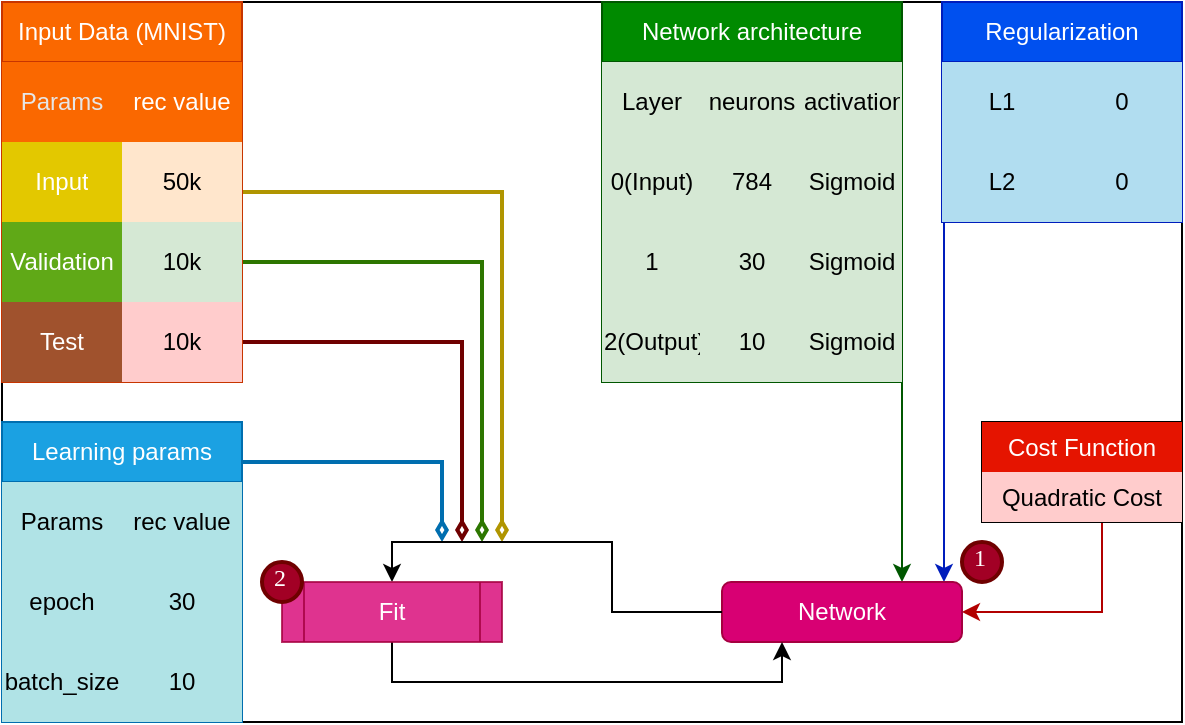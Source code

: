 <mxfile version="14.3.1" type="device"><diagram id="hu5S7Qmmg3-LYEdWmH_A" name="Page-1"><mxGraphModel dx="1422" dy="825" grid="1" gridSize="10" guides="1" tooltips="1" connect="1" arrows="1" fold="1" page="1" pageScale="1" pageWidth="850" pageHeight="1100" math="0" shadow="0"><root><mxCell id="0"/><mxCell id="1" parent="0"/><mxCell id="WieeySJ09fWWnG03N1RD-181" value="" style="rounded=0;whiteSpace=wrap;html=1;labelBackgroundColor=none;fontColor=#FFFFFF;fillColor=none;movable=0;resizable=0;rotatable=0;deletable=0;editable=0;connectable=0;" vertex="1" parent="1"><mxGeometry x="230" y="370" width="590" height="360" as="geometry"/></mxCell><mxCell id="WieeySJ09fWWnG03N1RD-134" style="edgeStyle=orthogonalEdgeStyle;rounded=0;orthogonalLoop=1;jettySize=auto;html=1;entryX=0.75;entryY=0;entryDx=0;entryDy=0;fillColor=#008a00;strokeColor=#005700;" edge="1" parent="1" source="WieeySJ09fWWnG03N1RD-120" target="WieeySJ09fWWnG03N1RD-34"><mxGeometry relative="1" as="geometry"><Array as="points"><mxPoint x="680" y="590"/><mxPoint x="680" y="590"/></Array></mxGeometry></mxCell><mxCell id="WieeySJ09fWWnG03N1RD-179" style="edgeStyle=orthogonalEdgeStyle;rounded=0;orthogonalLoop=1;jettySize=auto;html=1;entryX=1;entryY=0.5;entryDx=0;entryDy=0;endArrow=classic;endFill=1;strokeWidth=1;fontColor=#FFFFFF;fillColor=#e51400;strokeColor=#B20000;" edge="1" parent="1" source="WieeySJ09fWWnG03N1RD-174" target="WieeySJ09fWWnG03N1RD-34"><mxGeometry relative="1" as="geometry"><Array as="points"><mxPoint x="780" y="675"/></Array></mxGeometry></mxCell><mxCell id="WieeySJ09fWWnG03N1RD-145" style="edgeStyle=orthogonalEdgeStyle;rounded=0;orthogonalLoop=1;jettySize=auto;html=1;fillColor=#0050ef;strokeColor=#001DBC;strokeWidth=1;entryX=0.925;entryY=0;entryDx=0;entryDy=0;entryPerimeter=0;" edge="1" parent="1" source="WieeySJ09fWWnG03N1RD-135" target="WieeySJ09fWWnG03N1RD-34"><mxGeometry relative="1" as="geometry"><mxPoint x="740" y="640" as="targetPoint"/><Array as="points"><mxPoint x="701" y="530"/><mxPoint x="701" y="530"/></Array></mxGeometry></mxCell><mxCell id="WieeySJ09fWWnG03N1RD-150" style="edgeStyle=orthogonalEdgeStyle;rounded=0;orthogonalLoop=1;jettySize=auto;html=1;endArrow=diamondThin;endFill=0;fillColor=#1ba1e2;strokeColor=#006EAF;strokeWidth=2;" edge="1" parent="1" source="WieeySJ09fWWnG03N1RD-77"><mxGeometry relative="1" as="geometry"><mxPoint x="450" y="640" as="targetPoint"/><Array as="points"><mxPoint x="270" y="600"/><mxPoint x="450" y="600"/></Array></mxGeometry></mxCell><mxCell id="WieeySJ09fWWnG03N1RD-77" value="Learning params" style="shape=table;html=1;whiteSpace=wrap;startSize=30;container=1;collapsible=0;childLayout=tableLayout;fillColor=#1ba1e2;strokeColor=#006EAF;fontColor=#ffffff;" vertex="1" parent="1"><mxGeometry x="230" y="580" width="120" height="150" as="geometry"/></mxCell><mxCell id="WieeySJ09fWWnG03N1RD-78" value="" style="shape=partialRectangle;html=1;whiteSpace=wrap;collapsible=0;dropTarget=0;pointerEvents=0;fillColor=none;top=0;left=0;bottom=0;right=0;points=[[0,0.5],[1,0.5]];portConstraint=eastwest;noLabel=1;fontColor=none;" vertex="1" parent="WieeySJ09fWWnG03N1RD-77"><mxGeometry y="30" width="120" height="40" as="geometry"/></mxCell><mxCell id="WieeySJ09fWWnG03N1RD-79" value="&lt;span style=&quot;font-family: helvetica; font-size: 12px; font-style: normal; letter-spacing: normal; text-align: center; text-indent: 0px; text-transform: none; word-spacing: 0px; display: inline; float: none;&quot;&gt;Params&lt;/span&gt;" style="shape=partialRectangle;html=1;whiteSpace=wrap;connectable=0;overflow=hidden;fillColor=#b0e3e6;top=0;left=0;bottom=0;right=0;strokeColor=#0e8088;labelBackgroundColor=none;fontStyle=0" vertex="1" parent="WieeySJ09fWWnG03N1RD-78"><mxGeometry width="60" height="40" as="geometry"/></mxCell><mxCell id="WieeySJ09fWWnG03N1RD-80" value="&lt;span style=&quot;color: rgb(0, 0, 0); font-family: helvetica; font-size: 12px; font-style: normal; letter-spacing: normal; text-align: center; text-indent: 0px; text-transform: none; word-spacing: 0px; display: inline; float: none;&quot;&gt;rec value&lt;/span&gt;" style="shape=partialRectangle;html=1;whiteSpace=wrap;connectable=0;overflow=hidden;fillColor=#b0e3e6;top=0;left=0;bottom=0;right=0;strokeColor=#0e8088;fontStyle=0;labelBackgroundColor=none;" vertex="1" parent="WieeySJ09fWWnG03N1RD-78"><mxGeometry x="60" width="60" height="40" as="geometry"/></mxCell><mxCell id="WieeySJ09fWWnG03N1RD-83" value="" style="shape=partialRectangle;html=1;whiteSpace=wrap;collapsible=0;dropTarget=0;pointerEvents=0;fillColor=none;top=0;left=0;bottom=0;right=0;points=[[0,0.5],[1,0.5]];portConstraint=eastwest;" vertex="1" parent="WieeySJ09fWWnG03N1RD-77"><mxGeometry y="70" width="120" height="40" as="geometry"/></mxCell><mxCell id="WieeySJ09fWWnG03N1RD-84" value="&lt;span&gt;epoch&lt;/span&gt;" style="shape=partialRectangle;html=1;whiteSpace=wrap;connectable=0;overflow=hidden;fillColor=#b0e3e6;top=0;left=0;bottom=0;right=0;strokeColor=#0e8088;" vertex="1" parent="WieeySJ09fWWnG03N1RD-83"><mxGeometry width="60" height="40" as="geometry"/></mxCell><mxCell id="WieeySJ09fWWnG03N1RD-85" value="&lt;span&gt;30&lt;/span&gt;" style="shape=partialRectangle;html=1;whiteSpace=wrap;connectable=0;overflow=hidden;fillColor=#b0e3e6;top=0;left=0;bottom=0;right=0;strokeColor=#0e8088;" vertex="1" parent="WieeySJ09fWWnG03N1RD-83"><mxGeometry x="60" width="60" height="40" as="geometry"/></mxCell><mxCell id="WieeySJ09fWWnG03N1RD-88" value="" style="shape=partialRectangle;html=1;whiteSpace=wrap;collapsible=0;dropTarget=0;pointerEvents=0;fillColor=none;top=0;left=0;bottom=0;right=0;points=[[0,0.5],[1,0.5]];portConstraint=eastwest;" vertex="1" parent="WieeySJ09fWWnG03N1RD-77"><mxGeometry y="110" width="120" height="40" as="geometry"/></mxCell><mxCell id="WieeySJ09fWWnG03N1RD-89" value="&lt;span&gt;batch_size&lt;/span&gt;" style="shape=partialRectangle;html=1;whiteSpace=wrap;connectable=0;overflow=hidden;fillColor=#b0e3e6;top=0;left=0;bottom=0;right=0;strokeColor=#0e8088;" vertex="1" parent="WieeySJ09fWWnG03N1RD-88"><mxGeometry width="60" height="40" as="geometry"/></mxCell><mxCell id="WieeySJ09fWWnG03N1RD-90" value="10" style="shape=partialRectangle;html=1;whiteSpace=wrap;connectable=0;overflow=hidden;fillColor=#b0e3e6;top=0;left=0;bottom=0;right=0;strokeColor=#0e8088;" vertex="1" parent="WieeySJ09fWWnG03N1RD-88"><mxGeometry x="60" width="60" height="40" as="geometry"/></mxCell><mxCell id="WieeySJ09fWWnG03N1RD-156" style="edgeStyle=orthogonalEdgeStyle;rounded=0;orthogonalLoop=1;jettySize=auto;html=1;fillColor=#a20025;strokeColor=#6F0000;strokeWidth=2;endArrow=diamondThin;endFill=0;" edge="1" parent="1" source="WieeySJ09fWWnG03N1RD-107"><mxGeometry relative="1" as="geometry"><mxPoint x="460" y="640" as="targetPoint"/><Array as="points"><mxPoint x="460" y="540"/></Array></mxGeometry></mxCell><mxCell id="WieeySJ09fWWnG03N1RD-157" style="edgeStyle=orthogonalEdgeStyle;rounded=0;orthogonalLoop=1;jettySize=auto;html=1;fillColor=#60a917;strokeColor=#2D7600;strokeWidth=2;endArrow=diamondThin;endFill=0;" edge="1" parent="1" source="WieeySJ09fWWnG03N1RD-107"><mxGeometry relative="1" as="geometry"><mxPoint x="470" y="640" as="targetPoint"/><Array as="points"><mxPoint x="470" y="500"/></Array></mxGeometry></mxCell><mxCell id="WieeySJ09fWWnG03N1RD-158" style="edgeStyle=orthogonalEdgeStyle;rounded=0;orthogonalLoop=1;jettySize=auto;html=1;fillColor=#e3c800;strokeColor=#B09500;strokeWidth=2;endArrow=diamondThin;endFill=0;" edge="1" parent="1" source="WieeySJ09fWWnG03N1RD-107"><mxGeometry relative="1" as="geometry"><mxPoint x="480" y="640" as="targetPoint"/><Array as="points"><mxPoint x="480" y="465"/><mxPoint x="480" y="640"/></Array></mxGeometry></mxCell><mxCell id="WieeySJ09fWWnG03N1RD-107" value="Input Data (MNIST)" style="shape=table;html=1;whiteSpace=wrap;startSize=30;container=1;collapsible=0;childLayout=tableLayout;fillColor=#fa6800;strokeColor=#C73500;fontColor=#ffffff;" vertex="1" parent="1"><mxGeometry x="230" y="370" width="120" height="190" as="geometry"/></mxCell><mxCell id="WieeySJ09fWWnG03N1RD-108" value="" style="shape=partialRectangle;html=1;whiteSpace=wrap;collapsible=0;dropTarget=0;pointerEvents=0;fillColor=none;top=0;left=0;bottom=0;right=0;points=[[0,0.5],[1,0.5]];portConstraint=eastwest;" vertex="1" parent="WieeySJ09fWWnG03N1RD-107"><mxGeometry y="30" width="120" height="40" as="geometry"/></mxCell><mxCell id="WieeySJ09fWWnG03N1RD-109" value="&lt;span style=&quot;font-family: helvetica; font-size: 12px; font-style: normal; font-weight: 400; letter-spacing: normal; text-align: center; text-indent: 0px; text-transform: none; word-spacing: 0px; display: inline; float: none;&quot;&gt;Params&lt;/span&gt;" style="shape=partialRectangle;html=1;whiteSpace=wrap;connectable=0;overflow=hidden;fillColor=#fa6800;top=0;left=0;bottom=0;right=0;strokeColor=#C73500;labelBackgroundColor=none;fontColor=#E6E6E6;" vertex="1" parent="WieeySJ09fWWnG03N1RD-108"><mxGeometry width="60" height="40" as="geometry"/></mxCell><mxCell id="WieeySJ09fWWnG03N1RD-110" value="&lt;span style=&quot;font-family: helvetica; font-size: 12px; font-style: normal; font-weight: 400; letter-spacing: normal; text-align: center; text-indent: 0px; text-transform: none; word-spacing: 0px; display: inline; float: none;&quot;&gt;rec value&lt;/span&gt;" style="shape=partialRectangle;html=1;whiteSpace=wrap;connectable=0;overflow=hidden;fillColor=#fa6800;top=0;left=0;bottom=0;right=0;strokeColor=#C73500;labelBackgroundColor=none;fontColor=#FFFFFF;" vertex="1" parent="WieeySJ09fWWnG03N1RD-108"><mxGeometry x="60" width="60" height="40" as="geometry"/></mxCell><mxCell id="WieeySJ09fWWnG03N1RD-111" value="" style="shape=partialRectangle;html=1;whiteSpace=wrap;collapsible=0;dropTarget=0;pointerEvents=0;fillColor=none;top=0;left=0;bottom=0;right=0;points=[[0,0.5],[1,0.5]];portConstraint=eastwest;" vertex="1" parent="WieeySJ09fWWnG03N1RD-107"><mxGeometry y="70" width="120" height="40" as="geometry"/></mxCell><mxCell id="WieeySJ09fWWnG03N1RD-112" value="Input" style="shape=partialRectangle;html=1;whiteSpace=wrap;connectable=0;overflow=hidden;fillColor=#e3c800;top=0;left=0;bottom=0;right=0;strokeColor=#B09500;fontColor=#ffffff;" vertex="1" parent="WieeySJ09fWWnG03N1RD-111"><mxGeometry width="60" height="40" as="geometry"/></mxCell><mxCell id="WieeySJ09fWWnG03N1RD-113" value="&lt;span&gt;50k&lt;/span&gt;" style="shape=partialRectangle;html=1;whiteSpace=wrap;connectable=0;overflow=hidden;fillColor=#ffe6cc;top=0;left=0;bottom=0;right=0;strokeColor=#d79b00;" vertex="1" parent="WieeySJ09fWWnG03N1RD-111"><mxGeometry x="60" width="60" height="40" as="geometry"/></mxCell><mxCell id="WieeySJ09fWWnG03N1RD-114" value="" style="shape=partialRectangle;html=1;whiteSpace=wrap;collapsible=0;dropTarget=0;pointerEvents=0;fillColor=none;top=0;left=0;bottom=0;right=0;points=[[0,0.5],[1,0.5]];portConstraint=eastwest;" vertex="1" parent="WieeySJ09fWWnG03N1RD-107"><mxGeometry y="110" width="120" height="40" as="geometry"/></mxCell><mxCell id="WieeySJ09fWWnG03N1RD-115" value="&lt;span&gt;Validation&lt;/span&gt;" style="shape=partialRectangle;html=1;whiteSpace=wrap;connectable=0;overflow=hidden;fillColor=#60a917;top=0;left=0;bottom=0;right=0;strokeColor=#2D7600;fontColor=#ffffff;" vertex="1" parent="WieeySJ09fWWnG03N1RD-114"><mxGeometry width="60" height="40" as="geometry"/></mxCell><mxCell id="WieeySJ09fWWnG03N1RD-116" value="10k" style="shape=partialRectangle;html=1;whiteSpace=wrap;connectable=0;overflow=hidden;fillColor=#d5e8d4;top=0;left=0;bottom=0;right=0;strokeColor=#82b366;" vertex="1" parent="WieeySJ09fWWnG03N1RD-114"><mxGeometry x="60" width="60" height="40" as="geometry"/></mxCell><mxCell id="WieeySJ09fWWnG03N1RD-117" style="shape=partialRectangle;html=1;whiteSpace=wrap;collapsible=0;dropTarget=0;pointerEvents=0;fillColor=none;top=0;left=0;bottom=0;right=0;points=[[0,0.5],[1,0.5]];portConstraint=eastwest;" vertex="1" parent="WieeySJ09fWWnG03N1RD-107"><mxGeometry y="150" width="120" height="40" as="geometry"/></mxCell><mxCell id="WieeySJ09fWWnG03N1RD-118" value="Test" style="shape=partialRectangle;html=1;whiteSpace=wrap;connectable=0;overflow=hidden;fillColor=#a0522d;top=0;left=0;bottom=0;right=0;strokeColor=#6D1F00;fontColor=#ffffff;" vertex="1" parent="WieeySJ09fWWnG03N1RD-117"><mxGeometry width="60" height="40" as="geometry"/></mxCell><mxCell id="WieeySJ09fWWnG03N1RD-119" value="10k" style="shape=partialRectangle;html=1;whiteSpace=wrap;connectable=0;overflow=hidden;fillColor=#ffcccc;top=0;left=0;bottom=0;right=0;strokeColor=#36393d;" vertex="1" parent="WieeySJ09fWWnG03N1RD-117"><mxGeometry x="60" width="60" height="40" as="geometry"/></mxCell><mxCell id="WieeySJ09fWWnG03N1RD-133" value="" style="group" vertex="1" connectable="0" parent="1"><mxGeometry x="540" y="650" width="130" height="40" as="geometry"/></mxCell><mxCell id="WieeySJ09fWWnG03N1RD-34" value="Network" style="rounded=1;whiteSpace=wrap;html=1;fillColor=#d80073;strokeColor=#A50040;fontColor=#ffffff;" vertex="1" parent="WieeySJ09fWWnG03N1RD-133"><mxGeometry x="50" y="10" width="120" height="30" as="geometry"/></mxCell><mxCell id="WieeySJ09fWWnG03N1RD-149" style="edgeStyle=orthogonalEdgeStyle;rounded=0;orthogonalLoop=1;jettySize=auto;html=1;entryX=0.25;entryY=1;entryDx=0;entryDy=0;" edge="1" parent="1" source="WieeySJ09fWWnG03N1RD-147" target="WieeySJ09fWWnG03N1RD-34"><mxGeometry relative="1" as="geometry"><Array as="points"><mxPoint x="425" y="710"/><mxPoint x="620" y="710"/></Array></mxGeometry></mxCell><mxCell id="WieeySJ09fWWnG03N1RD-148" style="edgeStyle=orthogonalEdgeStyle;rounded=0;orthogonalLoop=1;jettySize=auto;html=1;entryX=0.5;entryY=0;entryDx=0;entryDy=0;" edge="1" parent="1" source="WieeySJ09fWWnG03N1RD-34" target="WieeySJ09fWWnG03N1RD-147"><mxGeometry relative="1" as="geometry"/></mxCell><mxCell id="WieeySJ09fWWnG03N1RD-154" value="" style="group" vertex="1" connectable="0" parent="1"><mxGeometry x="360" y="650" width="120" height="40" as="geometry"/></mxCell><mxCell id="WieeySJ09fWWnG03N1RD-147" value="Fit" style="shape=process;whiteSpace=wrap;html=1;backgroundOutline=1;fillColor=#d80073;strokeColor=#A50040;fontColor=#ffffff;opacity=80;" vertex="1" parent="WieeySJ09fWWnG03N1RD-154"><mxGeometry x="10" y="10" width="110" height="30" as="geometry"/></mxCell><mxCell id="WieeySJ09fWWnG03N1RD-152" value="2" style="ellipse;whiteSpace=wrap;html=1;aspect=fixed;strokeWidth=2;fontFamily=Tahoma;spacingBottom=4;spacingRight=2;strokeColor=#6F0000;fillColor=#a20025;fontColor=#ffffff;" vertex="1" parent="WieeySJ09fWWnG03N1RD-154"><mxGeometry width="20" height="20" as="geometry"/></mxCell><mxCell id="WieeySJ09fWWnG03N1RD-120" value="Network architecture" style="shape=table;html=1;whiteSpace=wrap;startSize=30;container=1;collapsible=0;childLayout=tableLayout;fillColor=#008a00;strokeColor=#005700;fontColor=#ffffff;" vertex="1" parent="1"><mxGeometry x="530" y="370" width="150" height="190" as="geometry"/></mxCell><mxCell id="WieeySJ09fWWnG03N1RD-121" value="" style="shape=partialRectangle;html=1;whiteSpace=wrap;collapsible=0;dropTarget=0;pointerEvents=0;fillColor=none;top=0;left=0;bottom=0;right=0;points=[[0,0.5],[1,0.5]];portConstraint=eastwest;" vertex="1" parent="WieeySJ09fWWnG03N1RD-120"><mxGeometry y="30" width="150" height="40" as="geometry"/></mxCell><mxCell id="WieeySJ09fWWnG03N1RD-122" value="&lt;span style=&quot;color: rgb(0, 0, 0); font-family: helvetica; font-size: 12px; font-style: normal; font-weight: 400; letter-spacing: normal; text-align: center; text-indent: 0px; text-transform: none; word-spacing: 0px; display: inline; float: none;&quot;&gt;Layer&lt;/span&gt;" style="shape=partialRectangle;html=1;whiteSpace=wrap;connectable=0;overflow=hidden;fillColor=#d5e8d4;top=0;left=0;bottom=0;right=0;strokeColor=#82b366;labelBackgroundColor=none;" vertex="1" parent="WieeySJ09fWWnG03N1RD-121"><mxGeometry width="50" height="40" as="geometry"/></mxCell><mxCell id="WieeySJ09fWWnG03N1RD-123" value="&lt;span style=&quot;color: rgb(0, 0, 0); font-family: helvetica; font-size: 12px; font-style: normal; font-weight: 400; letter-spacing: normal; text-align: center; text-indent: 0px; text-transform: none; word-spacing: 0px; display: inline; float: none;&quot;&gt;neurons&lt;/span&gt;" style="shape=partialRectangle;html=1;whiteSpace=wrap;connectable=0;overflow=hidden;fillColor=#d5e8d4;top=0;left=0;bottom=0;right=0;strokeColor=#82b366;labelBackgroundColor=none;" vertex="1" parent="WieeySJ09fWWnG03N1RD-121"><mxGeometry x="50" width="50" height="40" as="geometry"/></mxCell><mxCell id="WieeySJ09fWWnG03N1RD-162" value="activation" style="shape=partialRectangle;html=1;whiteSpace=wrap;connectable=0;overflow=hidden;fillColor=#d5e8d4;top=0;left=0;bottom=0;right=0;strokeColor=#82b366;" vertex="1" parent="WieeySJ09fWWnG03N1RD-121"><mxGeometry x="100" width="50" height="40" as="geometry"/></mxCell><mxCell id="WieeySJ09fWWnG03N1RD-124" value="" style="shape=partialRectangle;html=1;whiteSpace=wrap;collapsible=0;dropTarget=0;pointerEvents=0;fillColor=none;top=0;left=0;bottom=0;right=0;points=[[0,0.5],[1,0.5]];portConstraint=eastwest;" vertex="1" parent="WieeySJ09fWWnG03N1RD-120"><mxGeometry y="70" width="150" height="40" as="geometry"/></mxCell><mxCell id="WieeySJ09fWWnG03N1RD-125" value="0(Input)" style="shape=partialRectangle;html=1;whiteSpace=wrap;connectable=0;overflow=hidden;fillColor=#d5e8d4;top=0;left=0;bottom=0;right=0;strokeColor=#82b366;" vertex="1" parent="WieeySJ09fWWnG03N1RD-124"><mxGeometry width="50" height="40" as="geometry"/></mxCell><mxCell id="WieeySJ09fWWnG03N1RD-126" value="&lt;span&gt;784&lt;/span&gt;" style="shape=partialRectangle;html=1;whiteSpace=wrap;connectable=0;overflow=hidden;fillColor=#d5e8d4;top=0;left=0;bottom=0;right=0;strokeColor=#82b366;" vertex="1" parent="WieeySJ09fWWnG03N1RD-124"><mxGeometry x="50" width="50" height="40" as="geometry"/></mxCell><mxCell id="WieeySJ09fWWnG03N1RD-163" value="Sigmoid" style="shape=partialRectangle;html=1;whiteSpace=wrap;connectable=0;overflow=hidden;fillColor=#d5e8d4;top=0;left=0;bottom=0;right=0;strokeColor=#82b366;" vertex="1" parent="WieeySJ09fWWnG03N1RD-124"><mxGeometry x="100" width="50" height="40" as="geometry"/></mxCell><mxCell id="WieeySJ09fWWnG03N1RD-127" value="" style="shape=partialRectangle;html=1;whiteSpace=wrap;collapsible=0;dropTarget=0;pointerEvents=0;fillColor=none;top=0;left=0;bottom=0;right=0;points=[[0,0.5],[1,0.5]];portConstraint=eastwest;" vertex="1" parent="WieeySJ09fWWnG03N1RD-120"><mxGeometry y="110" width="150" height="40" as="geometry"/></mxCell><mxCell id="WieeySJ09fWWnG03N1RD-128" value="&lt;span&gt;1&lt;/span&gt;" style="shape=partialRectangle;html=1;whiteSpace=wrap;connectable=0;overflow=hidden;fillColor=#d5e8d4;top=0;left=0;bottom=0;right=0;strokeColor=#82b366;" vertex="1" parent="WieeySJ09fWWnG03N1RD-127"><mxGeometry width="50" height="40" as="geometry"/></mxCell><mxCell id="WieeySJ09fWWnG03N1RD-129" value="30" style="shape=partialRectangle;html=1;whiteSpace=wrap;connectable=0;overflow=hidden;fillColor=#d5e8d4;top=0;left=0;bottom=0;right=0;strokeColor=#82b366;" vertex="1" parent="WieeySJ09fWWnG03N1RD-127"><mxGeometry x="50" width="50" height="40" as="geometry"/></mxCell><mxCell id="WieeySJ09fWWnG03N1RD-164" value="Sigmoid" style="shape=partialRectangle;html=1;whiteSpace=wrap;connectable=0;overflow=hidden;fillColor=#d5e8d4;top=0;left=0;bottom=0;right=0;strokeColor=#82b366;" vertex="1" parent="WieeySJ09fWWnG03N1RD-127"><mxGeometry x="100" width="50" height="40" as="geometry"/></mxCell><mxCell id="WieeySJ09fWWnG03N1RD-130" style="shape=partialRectangle;html=1;whiteSpace=wrap;collapsible=0;dropTarget=0;pointerEvents=0;fillColor=none;top=0;left=0;bottom=0;right=0;points=[[0,0.5],[1,0.5]];portConstraint=eastwest;" vertex="1" parent="WieeySJ09fWWnG03N1RD-120"><mxGeometry y="150" width="150" height="40" as="geometry"/></mxCell><mxCell id="WieeySJ09fWWnG03N1RD-131" value="2(Output)" style="shape=partialRectangle;html=1;whiteSpace=wrap;connectable=0;overflow=hidden;fillColor=#d5e8d4;top=0;left=0;bottom=0;right=0;strokeColor=#82b366;" vertex="1" parent="WieeySJ09fWWnG03N1RD-130"><mxGeometry width="50" height="40" as="geometry"/></mxCell><mxCell id="WieeySJ09fWWnG03N1RD-132" value="10" style="shape=partialRectangle;html=1;whiteSpace=wrap;connectable=0;overflow=hidden;fillColor=#d5e8d4;top=0;left=0;bottom=0;right=0;strokeColor=#82b366;" vertex="1" parent="WieeySJ09fWWnG03N1RD-130"><mxGeometry x="50" width="50" height="40" as="geometry"/></mxCell><mxCell id="WieeySJ09fWWnG03N1RD-165" value="Sigmoid" style="shape=partialRectangle;html=1;whiteSpace=wrap;connectable=0;overflow=hidden;fillColor=#d5e8d4;top=0;left=0;bottom=0;right=0;strokeColor=#82b366;" vertex="1" parent="WieeySJ09fWWnG03N1RD-130"><mxGeometry x="100" width="50" height="40" as="geometry"/></mxCell><mxCell id="WieeySJ09fWWnG03N1RD-135" value="Regularization" style="shape=table;html=1;whiteSpace=wrap;startSize=30;container=1;collapsible=0;childLayout=tableLayout;fillColor=#0050ef;strokeColor=#001DBC;fontColor=#ffffff;" vertex="1" parent="1"><mxGeometry x="700" y="370" width="120" height="110" as="geometry"/></mxCell><mxCell id="WieeySJ09fWWnG03N1RD-139" value="" style="shape=partialRectangle;html=1;whiteSpace=wrap;collapsible=0;dropTarget=0;pointerEvents=0;fillColor=none;top=0;left=0;bottom=0;right=0;points=[[0,0.5],[1,0.5]];portConstraint=eastwest;" vertex="1" parent="WieeySJ09fWWnG03N1RD-135"><mxGeometry y="30" width="120" height="40" as="geometry"/></mxCell><mxCell id="WieeySJ09fWWnG03N1RD-140" value="&lt;span&gt;L1&lt;/span&gt;" style="shape=partialRectangle;html=1;whiteSpace=wrap;connectable=0;overflow=hidden;fillColor=#b1ddf0;top=0;left=0;bottom=0;right=0;strokeColor=#10739e;" vertex="1" parent="WieeySJ09fWWnG03N1RD-139"><mxGeometry width="60" height="40" as="geometry"/></mxCell><mxCell id="WieeySJ09fWWnG03N1RD-141" value="&lt;span&gt;0&lt;/span&gt;" style="shape=partialRectangle;html=1;whiteSpace=wrap;connectable=0;overflow=hidden;fillColor=#b1ddf0;top=0;left=0;bottom=0;right=0;strokeColor=#10739e;" vertex="1" parent="WieeySJ09fWWnG03N1RD-139"><mxGeometry x="60" width="60" height="40" as="geometry"/></mxCell><mxCell id="WieeySJ09fWWnG03N1RD-142" value="" style="shape=partialRectangle;html=1;whiteSpace=wrap;collapsible=0;dropTarget=0;pointerEvents=0;fillColor=none;top=0;left=0;bottom=0;right=0;points=[[0,0.5],[1,0.5]];portConstraint=eastwest;" vertex="1" parent="WieeySJ09fWWnG03N1RD-135"><mxGeometry y="70" width="120" height="40" as="geometry"/></mxCell><mxCell id="WieeySJ09fWWnG03N1RD-143" value="&lt;span&gt;L2&lt;/span&gt;" style="shape=partialRectangle;html=1;whiteSpace=wrap;connectable=0;overflow=hidden;fillColor=#b1ddf0;top=0;left=0;bottom=0;right=0;strokeColor=#10739e;" vertex="1" parent="WieeySJ09fWWnG03N1RD-142"><mxGeometry width="60" height="40" as="geometry"/></mxCell><mxCell id="WieeySJ09fWWnG03N1RD-144" value="0" style="shape=partialRectangle;html=1;whiteSpace=wrap;connectable=0;overflow=hidden;fillColor=#b1ddf0;top=0;left=0;bottom=0;right=0;strokeColor=#10739e;" vertex="1" parent="WieeySJ09fWWnG03N1RD-142"><mxGeometry x="60" width="60" height="40" as="geometry"/></mxCell><mxCell id="WieeySJ09fWWnG03N1RD-173" value="" style="shape=table;html=1;whiteSpace=wrap;startSize=0;container=1;collapsible=0;childLayout=tableLayout;" vertex="1" parent="1"><mxGeometry x="720" y="580" width="100" height="50" as="geometry"/></mxCell><mxCell id="WieeySJ09fWWnG03N1RD-174" value="" style="shape=partialRectangle;html=1;whiteSpace=wrap;collapsible=0;dropTarget=0;pointerEvents=0;fillColor=none;top=0;left=0;bottom=0;right=0;points=[[0,0.5],[1,0.5]];portConstraint=eastwest;" vertex="1" parent="WieeySJ09fWWnG03N1RD-173"><mxGeometry width="100" height="25" as="geometry"/></mxCell><mxCell id="WieeySJ09fWWnG03N1RD-175" value="Cost Function" style="shape=partialRectangle;html=1;whiteSpace=wrap;connectable=0;overflow=hidden;fillColor=#e51400;top=0;left=0;bottom=0;right=0;strokeColor=#B20000;fontColor=#ffffff;" vertex="1" parent="WieeySJ09fWWnG03N1RD-174"><mxGeometry width="100" height="25" as="geometry"/></mxCell><mxCell id="WieeySJ09fWWnG03N1RD-176" value="" style="shape=partialRectangle;html=1;whiteSpace=wrap;collapsible=0;dropTarget=0;pointerEvents=0;fillColor=none;top=0;left=0;bottom=0;right=0;points=[[0,0.5],[1,0.5]];portConstraint=eastwest;" vertex="1" parent="WieeySJ09fWWnG03N1RD-173"><mxGeometry y="25" width="100" height="25" as="geometry"/></mxCell><mxCell id="WieeySJ09fWWnG03N1RD-177" value="Quadratic Cost" style="shape=partialRectangle;html=1;whiteSpace=wrap;connectable=0;overflow=hidden;fillColor=#ffcccc;top=0;left=0;bottom=0;right=0;strokeColor=#36393d;" vertex="1" parent="WieeySJ09fWWnG03N1RD-176"><mxGeometry width="100" height="25" as="geometry"/></mxCell><mxCell id="WieeySJ09fWWnG03N1RD-33" value="1" style="ellipse;whiteSpace=wrap;html=1;aspect=fixed;strokeWidth=2;fontFamily=Tahoma;spacingBottom=4;spacingRight=2;strokeColor=#6F0000;fillColor=#a20025;fontColor=#ffffff;" vertex="1" parent="1"><mxGeometry x="710" y="640" width="20" height="20" as="geometry"/></mxCell></root></mxGraphModel></diagram></mxfile>